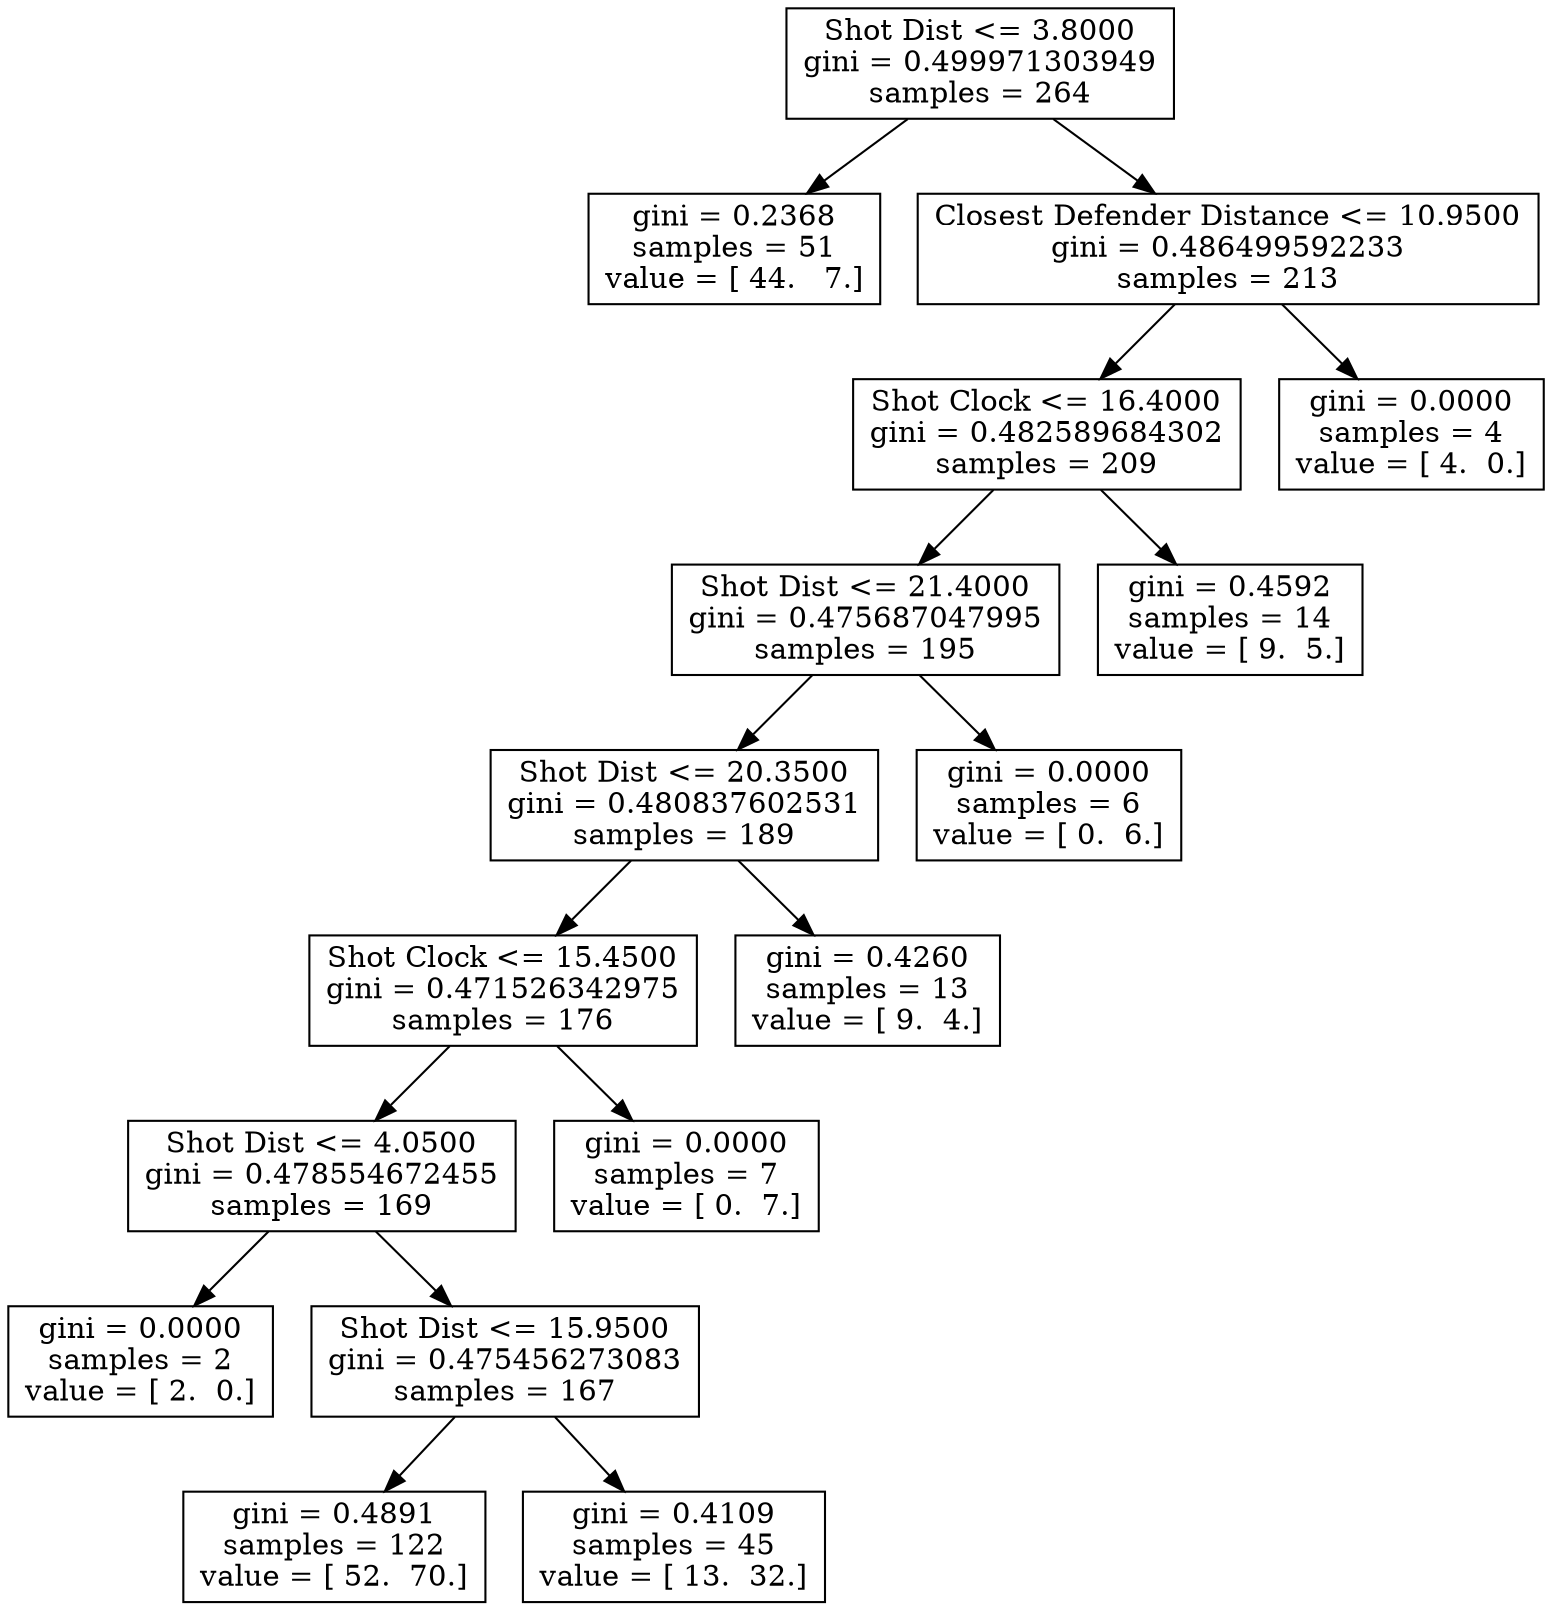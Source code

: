 digraph Tree {
0 [label="Shot Dist <= 3.8000\ngini = 0.499971303949\nsamples = 264", shape="box"] ;
1 [label="gini = 0.2368\nsamples = 51\nvalue = [ 44.   7.]", shape="box"] ;
0 -> 1 ;
2 [label="Closest Defender Distance <= 10.9500\ngini = 0.486499592233\nsamples = 213", shape="box"] ;
0 -> 2 ;
3 [label="Shot Clock <= 16.4000\ngini = 0.482589684302\nsamples = 209", shape="box"] ;
2 -> 3 ;
4 [label="Shot Dist <= 21.4000\ngini = 0.475687047995\nsamples = 195", shape="box"] ;
3 -> 4 ;
5 [label="Shot Dist <= 20.3500\ngini = 0.480837602531\nsamples = 189", shape="box"] ;
4 -> 5 ;
6 [label="Shot Clock <= 15.4500\ngini = 0.471526342975\nsamples = 176", shape="box"] ;
5 -> 6 ;
7 [label="Shot Dist <= 4.0500\ngini = 0.478554672455\nsamples = 169", shape="box"] ;
6 -> 7 ;
8 [label="gini = 0.0000\nsamples = 2\nvalue = [ 2.  0.]", shape="box"] ;
7 -> 8 ;
9 [label="Shot Dist <= 15.9500\ngini = 0.475456273083\nsamples = 167", shape="box"] ;
7 -> 9 ;
10 [label="gini = 0.4891\nsamples = 122\nvalue = [ 52.  70.]", shape="box"] ;
9 -> 10 ;
11 [label="gini = 0.4109\nsamples = 45\nvalue = [ 13.  32.]", shape="box"] ;
9 -> 11 ;
12 [label="gini = 0.0000\nsamples = 7\nvalue = [ 0.  7.]", shape="box"] ;
6 -> 12 ;
13 [label="gini = 0.4260\nsamples = 13\nvalue = [ 9.  4.]", shape="box"] ;
5 -> 13 ;
14 [label="gini = 0.0000\nsamples = 6\nvalue = [ 0.  6.]", shape="box"] ;
4 -> 14 ;
15 [label="gini = 0.4592\nsamples = 14\nvalue = [ 9.  5.]", shape="box"] ;
3 -> 15 ;
16 [label="gini = 0.0000\nsamples = 4\nvalue = [ 4.  0.]", shape="box"] ;
2 -> 16 ;
}